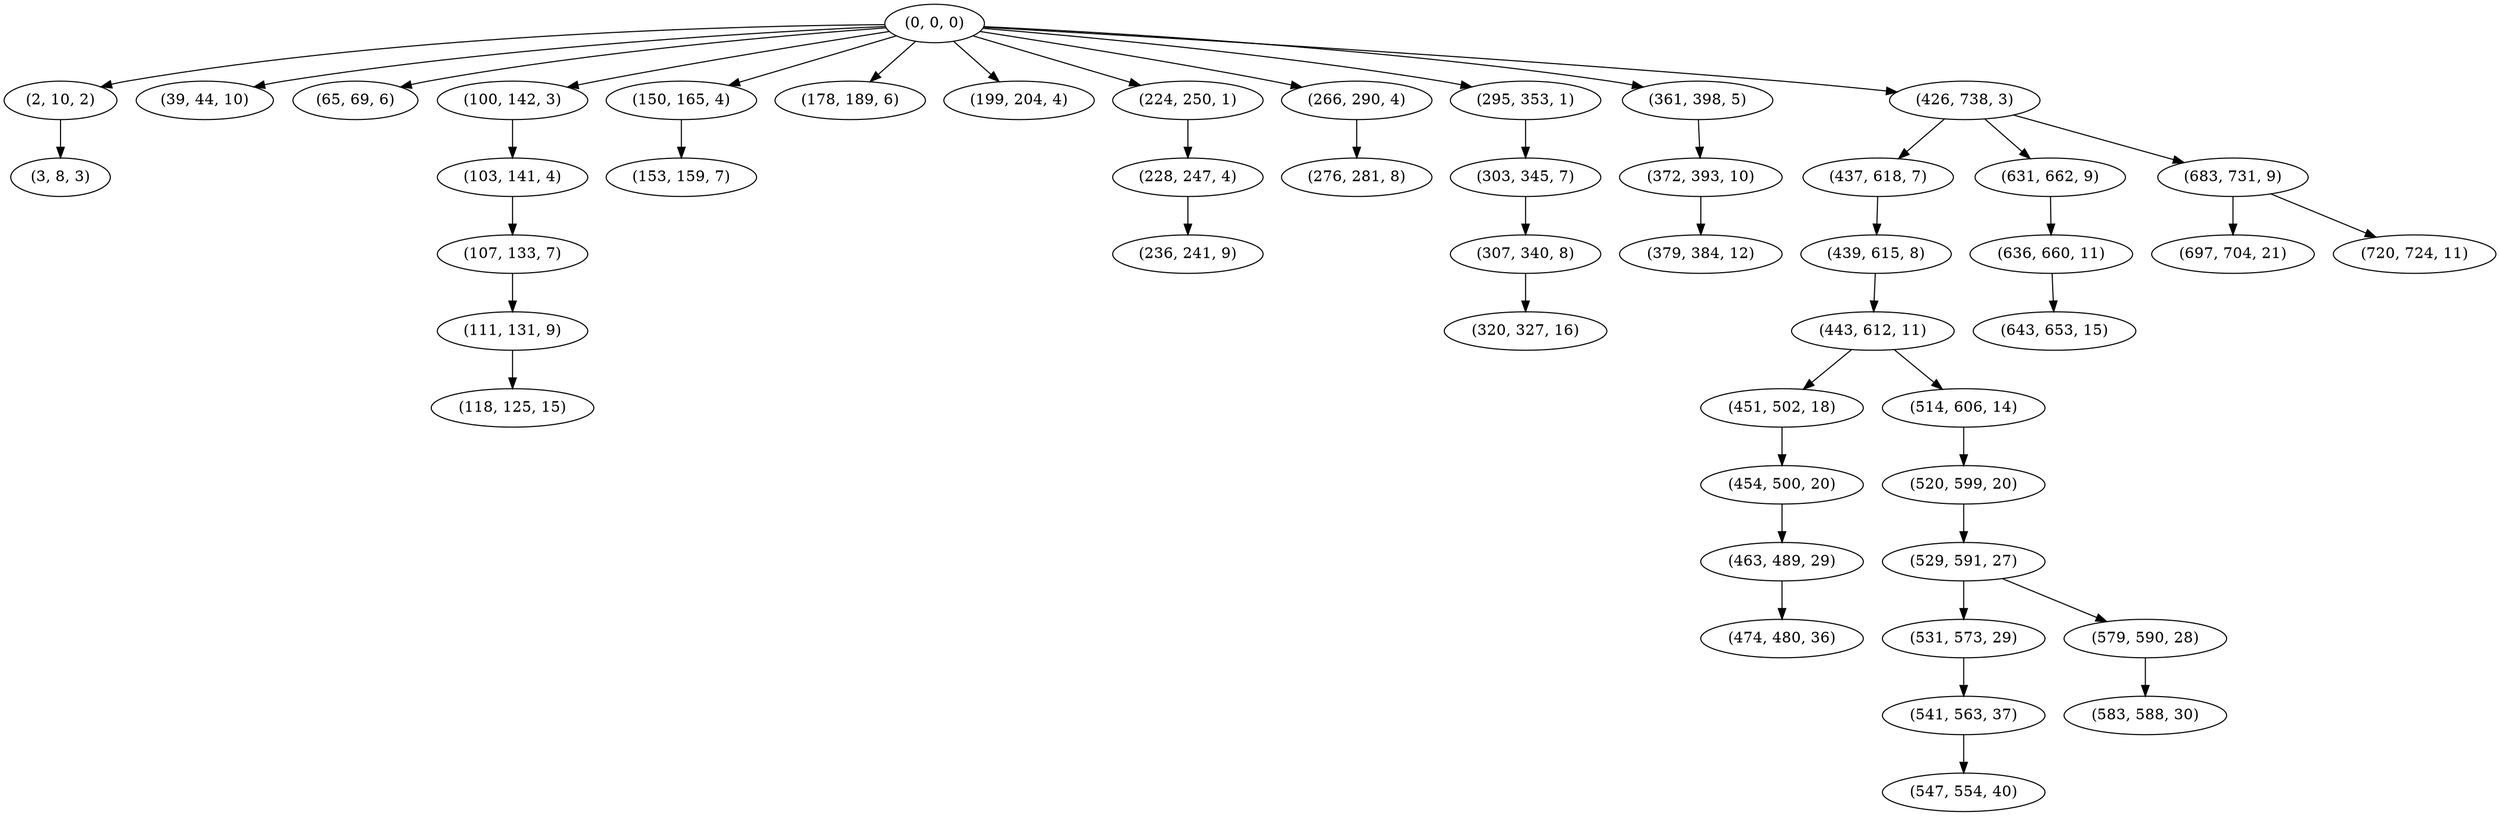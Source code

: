 digraph tree {
    "(0, 0, 0)";
    "(2, 10, 2)";
    "(3, 8, 3)";
    "(39, 44, 10)";
    "(65, 69, 6)";
    "(100, 142, 3)";
    "(103, 141, 4)";
    "(107, 133, 7)";
    "(111, 131, 9)";
    "(118, 125, 15)";
    "(150, 165, 4)";
    "(153, 159, 7)";
    "(178, 189, 6)";
    "(199, 204, 4)";
    "(224, 250, 1)";
    "(228, 247, 4)";
    "(236, 241, 9)";
    "(266, 290, 4)";
    "(276, 281, 8)";
    "(295, 353, 1)";
    "(303, 345, 7)";
    "(307, 340, 8)";
    "(320, 327, 16)";
    "(361, 398, 5)";
    "(372, 393, 10)";
    "(379, 384, 12)";
    "(426, 738, 3)";
    "(437, 618, 7)";
    "(439, 615, 8)";
    "(443, 612, 11)";
    "(451, 502, 18)";
    "(454, 500, 20)";
    "(463, 489, 29)";
    "(474, 480, 36)";
    "(514, 606, 14)";
    "(520, 599, 20)";
    "(529, 591, 27)";
    "(531, 573, 29)";
    "(541, 563, 37)";
    "(547, 554, 40)";
    "(579, 590, 28)";
    "(583, 588, 30)";
    "(631, 662, 9)";
    "(636, 660, 11)";
    "(643, 653, 15)";
    "(683, 731, 9)";
    "(697, 704, 21)";
    "(720, 724, 11)";
    "(0, 0, 0)" -> "(2, 10, 2)";
    "(0, 0, 0)" -> "(39, 44, 10)";
    "(0, 0, 0)" -> "(65, 69, 6)";
    "(0, 0, 0)" -> "(100, 142, 3)";
    "(0, 0, 0)" -> "(150, 165, 4)";
    "(0, 0, 0)" -> "(178, 189, 6)";
    "(0, 0, 0)" -> "(199, 204, 4)";
    "(0, 0, 0)" -> "(224, 250, 1)";
    "(0, 0, 0)" -> "(266, 290, 4)";
    "(0, 0, 0)" -> "(295, 353, 1)";
    "(0, 0, 0)" -> "(361, 398, 5)";
    "(0, 0, 0)" -> "(426, 738, 3)";
    "(2, 10, 2)" -> "(3, 8, 3)";
    "(100, 142, 3)" -> "(103, 141, 4)";
    "(103, 141, 4)" -> "(107, 133, 7)";
    "(107, 133, 7)" -> "(111, 131, 9)";
    "(111, 131, 9)" -> "(118, 125, 15)";
    "(150, 165, 4)" -> "(153, 159, 7)";
    "(224, 250, 1)" -> "(228, 247, 4)";
    "(228, 247, 4)" -> "(236, 241, 9)";
    "(266, 290, 4)" -> "(276, 281, 8)";
    "(295, 353, 1)" -> "(303, 345, 7)";
    "(303, 345, 7)" -> "(307, 340, 8)";
    "(307, 340, 8)" -> "(320, 327, 16)";
    "(361, 398, 5)" -> "(372, 393, 10)";
    "(372, 393, 10)" -> "(379, 384, 12)";
    "(426, 738, 3)" -> "(437, 618, 7)";
    "(426, 738, 3)" -> "(631, 662, 9)";
    "(426, 738, 3)" -> "(683, 731, 9)";
    "(437, 618, 7)" -> "(439, 615, 8)";
    "(439, 615, 8)" -> "(443, 612, 11)";
    "(443, 612, 11)" -> "(451, 502, 18)";
    "(443, 612, 11)" -> "(514, 606, 14)";
    "(451, 502, 18)" -> "(454, 500, 20)";
    "(454, 500, 20)" -> "(463, 489, 29)";
    "(463, 489, 29)" -> "(474, 480, 36)";
    "(514, 606, 14)" -> "(520, 599, 20)";
    "(520, 599, 20)" -> "(529, 591, 27)";
    "(529, 591, 27)" -> "(531, 573, 29)";
    "(529, 591, 27)" -> "(579, 590, 28)";
    "(531, 573, 29)" -> "(541, 563, 37)";
    "(541, 563, 37)" -> "(547, 554, 40)";
    "(579, 590, 28)" -> "(583, 588, 30)";
    "(631, 662, 9)" -> "(636, 660, 11)";
    "(636, 660, 11)" -> "(643, 653, 15)";
    "(683, 731, 9)" -> "(697, 704, 21)";
    "(683, 731, 9)" -> "(720, 724, 11)";
}
